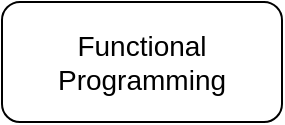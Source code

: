 <mxfile version="21.7.5" type="github">
  <diagram name="Page-1" id="QwPey8SZHj_jC_uRo-JR">
    <mxGraphModel dx="1434" dy="796" grid="1" gridSize="10" guides="1" tooltips="1" connect="1" arrows="1" fold="1" page="1" pageScale="1" pageWidth="850" pageHeight="1100" math="0" shadow="0">
      <root>
        <mxCell id="0" />
        <mxCell id="1" parent="0" />
        <mxCell id="Z_gz_fSYKM1_khbTlkCR-1" value="Functional Programming" style="rounded=1;whiteSpace=wrap;html=1;fontSize=14;" vertex="1" parent="1">
          <mxGeometry x="355" y="50" width="140" height="60" as="geometry" />
        </mxCell>
      </root>
    </mxGraphModel>
  </diagram>
</mxfile>

